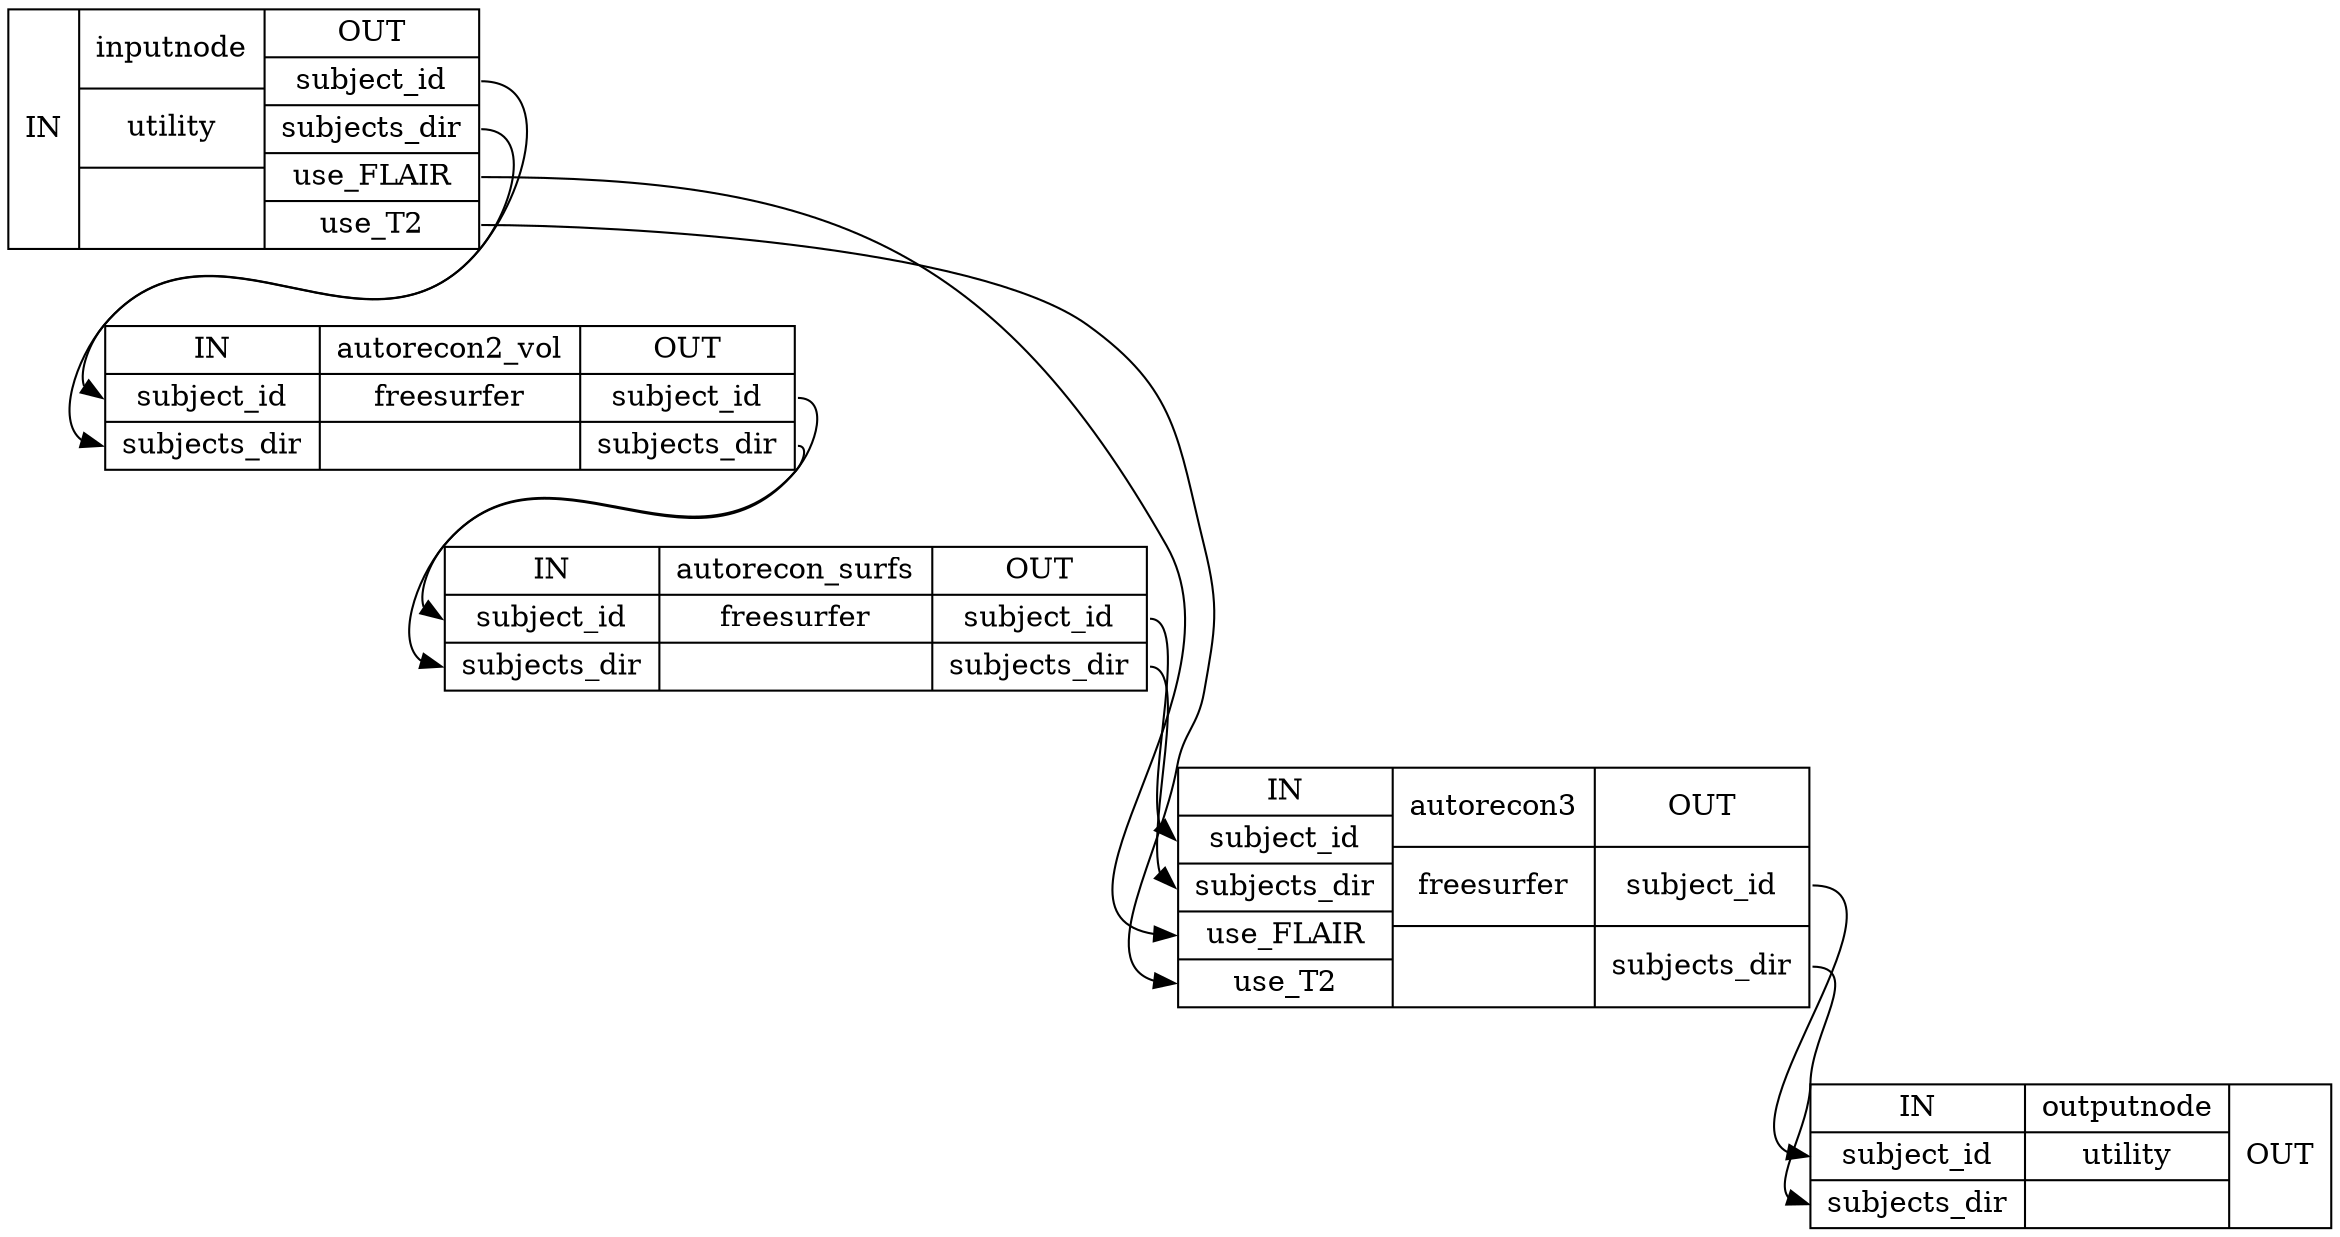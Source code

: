 digraph structs {
node [shape=record];
autorecon_resume_wfinputnode [label="{IN}|{ inputnode | utility |  }|{OUT|<outsubjectid> subject_id|<outsubjectsdir> subjects_dir|<outuseFLAIR> use_FLAIR|<outuseT2> use_T2}"];
autorecon_resume_wfautorecon2_vol [label="{IN|<insubjectid> subject_id|<insubjectsdir> subjects_dir}|{ autorecon2_vol | freesurfer |  }|{OUT|<outsubjectid> subject_id|<outsubjectsdir> subjects_dir}"];
autorecon_resume_wfautorecon_surfs [label="{IN|<insubjectid> subject_id|<insubjectsdir> subjects_dir}|{ autorecon_surfs | freesurfer |  }|{OUT|<outsubjectid> subject_id|<outsubjectsdir> subjects_dir}"];
autorecon_resume_wfautorecon3 [label="{IN|<insubjectid> subject_id|<insubjectsdir> subjects_dir|<inuseFLAIR> use_FLAIR|<inuseT2> use_T2}|{ autorecon3 | freesurfer |  }|{OUT|<outsubjectid> subject_id|<outsubjectsdir> subjects_dir}"];
autorecon_resume_wfoutputnode [label="{IN|<insubjectid> subject_id|<insubjectsdir> subjects_dir}|{ outputnode | utility |  }|{OUT}"];
autorecon_resume_wfautorecon2_vol:outsubjectid:e -> autorecon_resume_wfautorecon_surfs:insubjectid:w;
autorecon_resume_wfautorecon2_vol:outsubjectsdir:e -> autorecon_resume_wfautorecon_surfs:insubjectsdir:w;
autorecon_resume_wfautorecon3:outsubjectid:e -> autorecon_resume_wfoutputnode:insubjectid:w;
autorecon_resume_wfautorecon3:outsubjectsdir:e -> autorecon_resume_wfoutputnode:insubjectsdir:w;
autorecon_resume_wfautorecon_surfs:outsubjectid:e -> autorecon_resume_wfautorecon3:insubjectid:w;
autorecon_resume_wfautorecon_surfs:outsubjectsdir:e -> autorecon_resume_wfautorecon3:insubjectsdir:w;
autorecon_resume_wfinputnode:outsubjectid:e -> autorecon_resume_wfautorecon2_vol:insubjectid:w;
autorecon_resume_wfinputnode:outsubjectsdir:e -> autorecon_resume_wfautorecon2_vol:insubjectsdir:w;
autorecon_resume_wfinputnode:outuseFLAIR:e -> autorecon_resume_wfautorecon3:inuseFLAIR:w;
autorecon_resume_wfinputnode:outuseT2:e -> autorecon_resume_wfautorecon3:inuseT2:w;
}